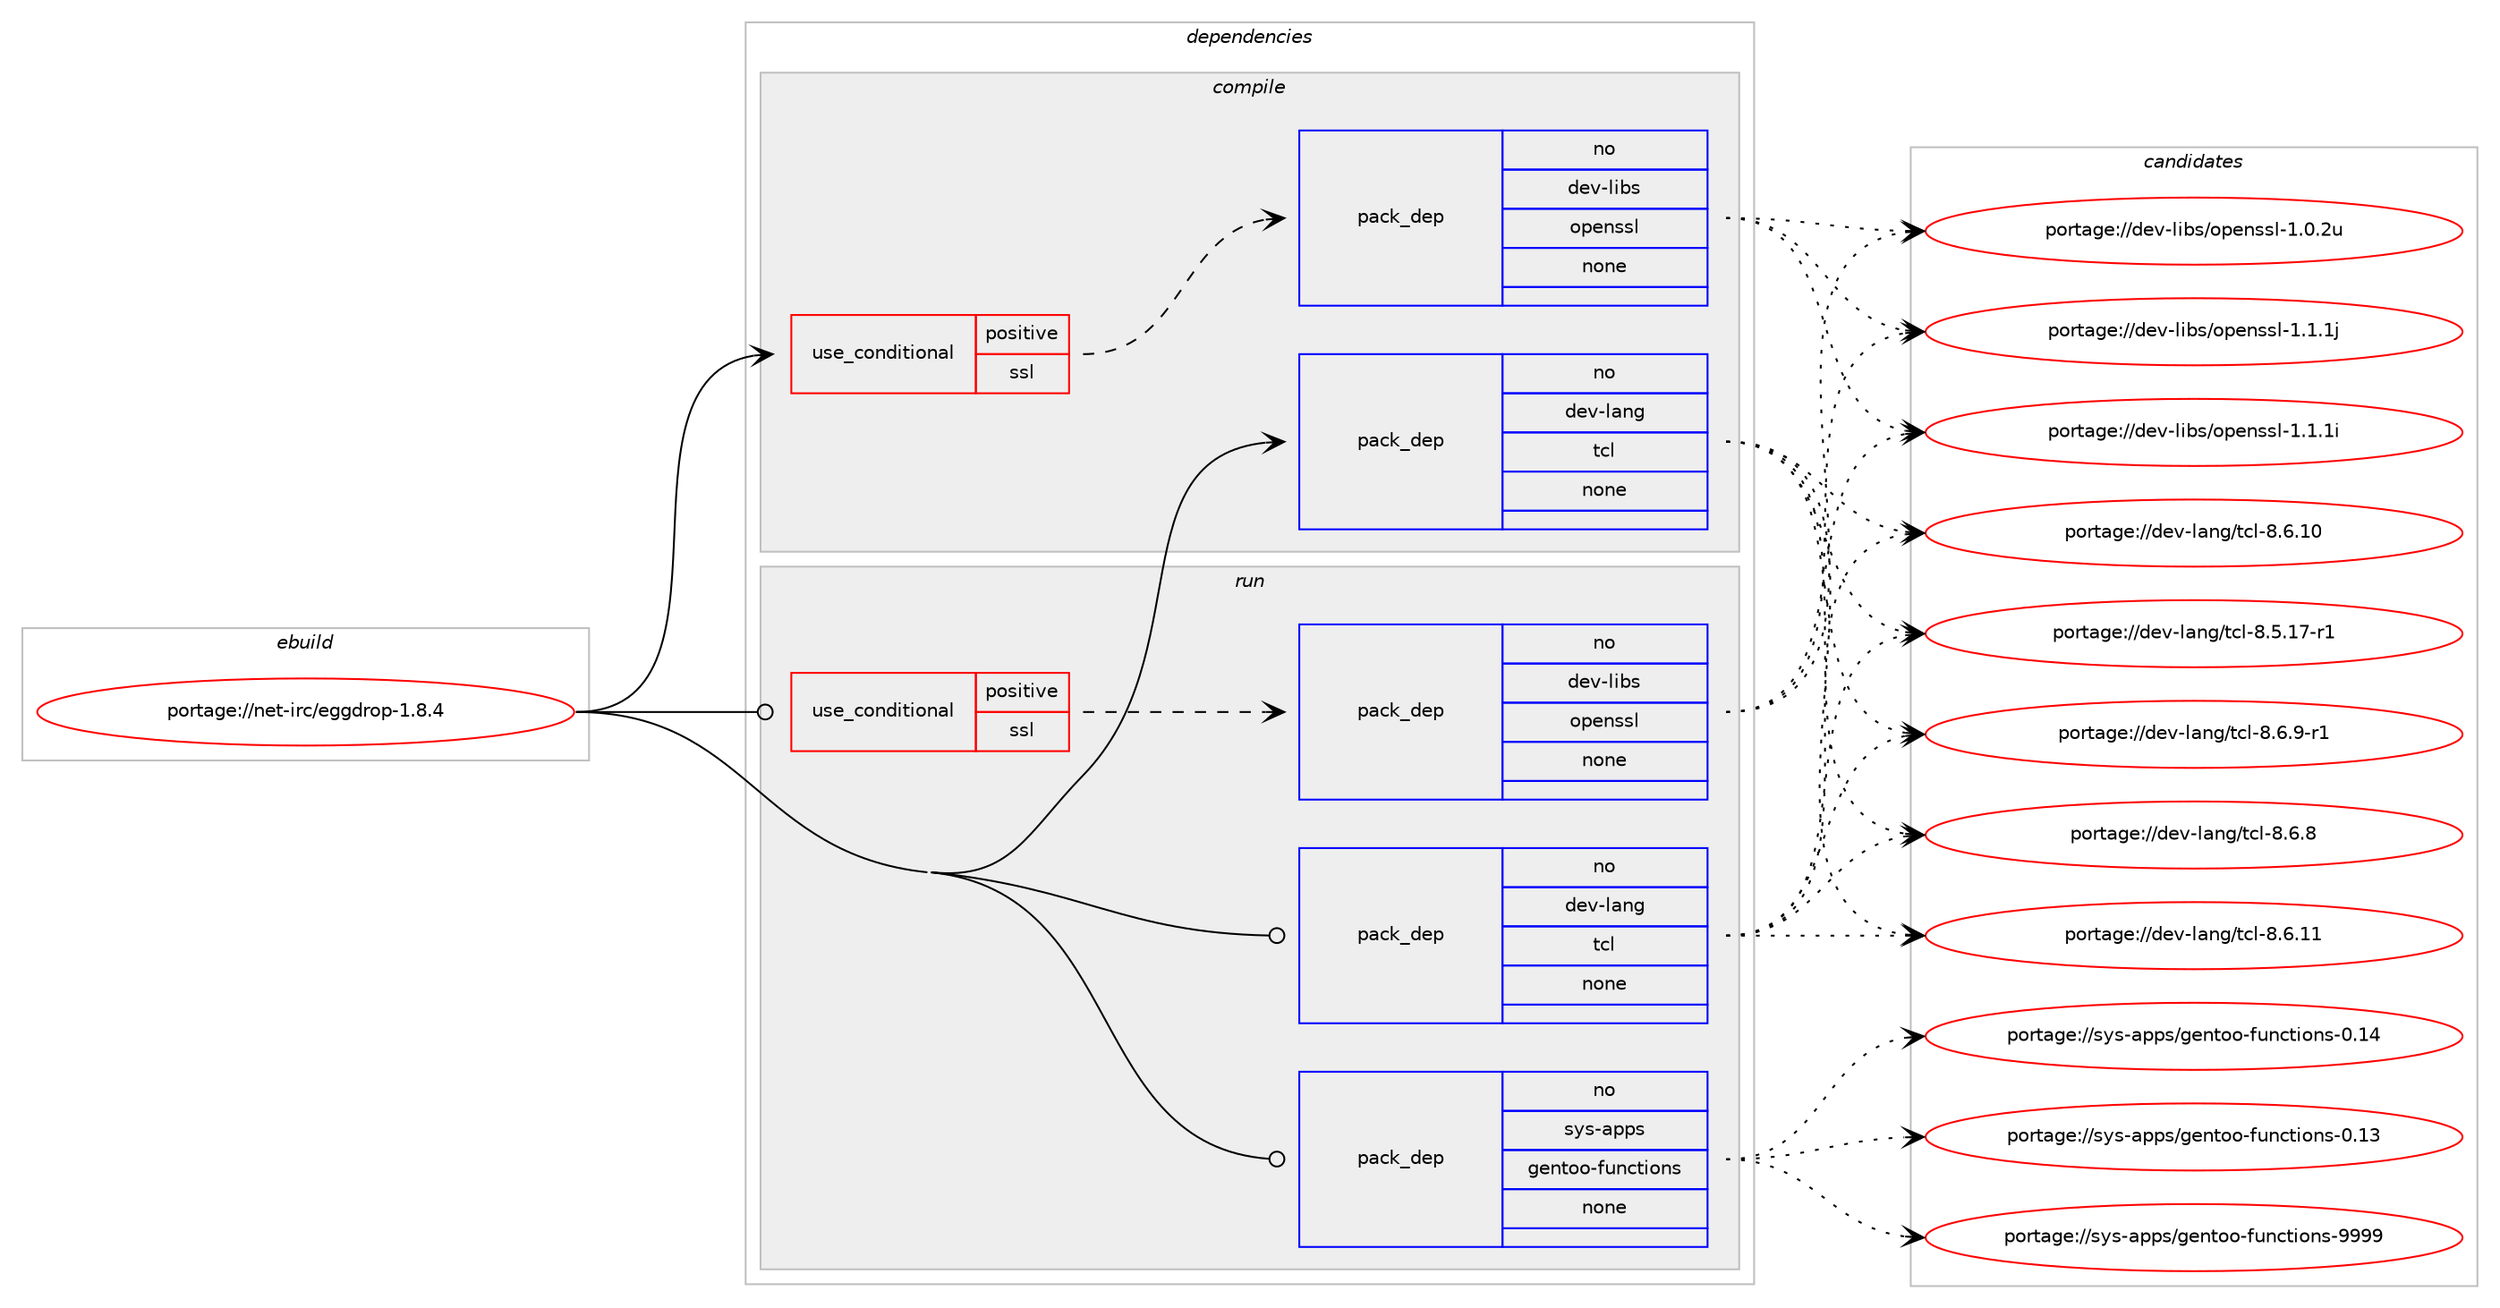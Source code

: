 digraph prolog {

# *************
# Graph options
# *************

newrank=true;
concentrate=true;
compound=true;
graph [rankdir=LR,fontname=Helvetica,fontsize=10,ranksep=1.5];#, ranksep=2.5, nodesep=0.2];
edge  [arrowhead=vee];
node  [fontname=Helvetica,fontsize=10];

# **********
# The ebuild
# **********

subgraph cluster_leftcol {
color=gray;
rank=same;
label=<<i>ebuild</i>>;
id [label="portage://net-irc/eggdrop-1.8.4", color=red, width=4, href="../net-irc/eggdrop-1.8.4.svg"];
}

# ****************
# The dependencies
# ****************

subgraph cluster_midcol {
color=gray;
label=<<i>dependencies</i>>;
subgraph cluster_compile {
fillcolor="#eeeeee";
style=filled;
label=<<i>compile</i>>;
subgraph cond2072 {
dependency8134 [label=<<TABLE BORDER="0" CELLBORDER="1" CELLSPACING="0" CELLPADDING="4"><TR><TD ROWSPAN="3" CELLPADDING="10">use_conditional</TD></TR><TR><TD>positive</TD></TR><TR><TD>ssl</TD></TR></TABLE>>, shape=none, color=red];
subgraph pack5973 {
dependency8135 [label=<<TABLE BORDER="0" CELLBORDER="1" CELLSPACING="0" CELLPADDING="4" WIDTH="220"><TR><TD ROWSPAN="6" CELLPADDING="30">pack_dep</TD></TR><TR><TD WIDTH="110">no</TD></TR><TR><TD>dev-libs</TD></TR><TR><TD>openssl</TD></TR><TR><TD>none</TD></TR><TR><TD></TD></TR></TABLE>>, shape=none, color=blue];
}
dependency8134:e -> dependency8135:w [weight=20,style="dashed",arrowhead="vee"];
}
id:e -> dependency8134:w [weight=20,style="solid",arrowhead="vee"];
subgraph pack5974 {
dependency8136 [label=<<TABLE BORDER="0" CELLBORDER="1" CELLSPACING="0" CELLPADDING="4" WIDTH="220"><TR><TD ROWSPAN="6" CELLPADDING="30">pack_dep</TD></TR><TR><TD WIDTH="110">no</TD></TR><TR><TD>dev-lang</TD></TR><TR><TD>tcl</TD></TR><TR><TD>none</TD></TR><TR><TD></TD></TR></TABLE>>, shape=none, color=blue];
}
id:e -> dependency8136:w [weight=20,style="solid",arrowhead="vee"];
}
subgraph cluster_compileandrun {
fillcolor="#eeeeee";
style=filled;
label=<<i>compile and run</i>>;
}
subgraph cluster_run {
fillcolor="#eeeeee";
style=filled;
label=<<i>run</i>>;
subgraph cond2073 {
dependency8137 [label=<<TABLE BORDER="0" CELLBORDER="1" CELLSPACING="0" CELLPADDING="4"><TR><TD ROWSPAN="3" CELLPADDING="10">use_conditional</TD></TR><TR><TD>positive</TD></TR><TR><TD>ssl</TD></TR></TABLE>>, shape=none, color=red];
subgraph pack5975 {
dependency8138 [label=<<TABLE BORDER="0" CELLBORDER="1" CELLSPACING="0" CELLPADDING="4" WIDTH="220"><TR><TD ROWSPAN="6" CELLPADDING="30">pack_dep</TD></TR><TR><TD WIDTH="110">no</TD></TR><TR><TD>dev-libs</TD></TR><TR><TD>openssl</TD></TR><TR><TD>none</TD></TR><TR><TD></TD></TR></TABLE>>, shape=none, color=blue];
}
dependency8137:e -> dependency8138:w [weight=20,style="dashed",arrowhead="vee"];
}
id:e -> dependency8137:w [weight=20,style="solid",arrowhead="odot"];
subgraph pack5976 {
dependency8139 [label=<<TABLE BORDER="0" CELLBORDER="1" CELLSPACING="0" CELLPADDING="4" WIDTH="220"><TR><TD ROWSPAN="6" CELLPADDING="30">pack_dep</TD></TR><TR><TD WIDTH="110">no</TD></TR><TR><TD>dev-lang</TD></TR><TR><TD>tcl</TD></TR><TR><TD>none</TD></TR><TR><TD></TD></TR></TABLE>>, shape=none, color=blue];
}
id:e -> dependency8139:w [weight=20,style="solid",arrowhead="odot"];
subgraph pack5977 {
dependency8140 [label=<<TABLE BORDER="0" CELLBORDER="1" CELLSPACING="0" CELLPADDING="4" WIDTH="220"><TR><TD ROWSPAN="6" CELLPADDING="30">pack_dep</TD></TR><TR><TD WIDTH="110">no</TD></TR><TR><TD>sys-apps</TD></TR><TR><TD>gentoo-functions</TD></TR><TR><TD>none</TD></TR><TR><TD></TD></TR></TABLE>>, shape=none, color=blue];
}
id:e -> dependency8140:w [weight=20,style="solid",arrowhead="odot"];
}
}

# **************
# The candidates
# **************

subgraph cluster_choices {
rank=same;
color=gray;
label=<<i>candidates</i>>;

subgraph choice5973 {
color=black;
nodesep=1;
choice100101118451081059811547111112101110115115108454946494649106 [label="portage://dev-libs/openssl-1.1.1j", color=red, width=4,href="../dev-libs/openssl-1.1.1j.svg"];
choice100101118451081059811547111112101110115115108454946494649105 [label="portage://dev-libs/openssl-1.1.1i", color=red, width=4,href="../dev-libs/openssl-1.1.1i.svg"];
choice100101118451081059811547111112101110115115108454946484650117 [label="portage://dev-libs/openssl-1.0.2u", color=red, width=4,href="../dev-libs/openssl-1.0.2u.svg"];
dependency8135:e -> choice100101118451081059811547111112101110115115108454946494649106:w [style=dotted,weight="100"];
dependency8135:e -> choice100101118451081059811547111112101110115115108454946494649105:w [style=dotted,weight="100"];
dependency8135:e -> choice100101118451081059811547111112101110115115108454946484650117:w [style=dotted,weight="100"];
}
subgraph choice5974 {
color=black;
nodesep=1;
choice100101118451089711010347116991084556465446574511449 [label="portage://dev-lang/tcl-8.6.9-r1", color=red, width=4,href="../dev-lang/tcl-8.6.9-r1.svg"];
choice10010111845108971101034711699108455646544656 [label="portage://dev-lang/tcl-8.6.8", color=red, width=4,href="../dev-lang/tcl-8.6.8.svg"];
choice1001011184510897110103471169910845564654464949 [label="portage://dev-lang/tcl-8.6.11", color=red, width=4,href="../dev-lang/tcl-8.6.11.svg"];
choice1001011184510897110103471169910845564654464948 [label="portage://dev-lang/tcl-8.6.10", color=red, width=4,href="../dev-lang/tcl-8.6.10.svg"];
choice10010111845108971101034711699108455646534649554511449 [label="portage://dev-lang/tcl-8.5.17-r1", color=red, width=4,href="../dev-lang/tcl-8.5.17-r1.svg"];
dependency8136:e -> choice100101118451089711010347116991084556465446574511449:w [style=dotted,weight="100"];
dependency8136:e -> choice10010111845108971101034711699108455646544656:w [style=dotted,weight="100"];
dependency8136:e -> choice1001011184510897110103471169910845564654464949:w [style=dotted,weight="100"];
dependency8136:e -> choice1001011184510897110103471169910845564654464948:w [style=dotted,weight="100"];
dependency8136:e -> choice10010111845108971101034711699108455646534649554511449:w [style=dotted,weight="100"];
}
subgraph choice5975 {
color=black;
nodesep=1;
choice100101118451081059811547111112101110115115108454946494649106 [label="portage://dev-libs/openssl-1.1.1j", color=red, width=4,href="../dev-libs/openssl-1.1.1j.svg"];
choice100101118451081059811547111112101110115115108454946494649105 [label="portage://dev-libs/openssl-1.1.1i", color=red, width=4,href="../dev-libs/openssl-1.1.1i.svg"];
choice100101118451081059811547111112101110115115108454946484650117 [label="portage://dev-libs/openssl-1.0.2u", color=red, width=4,href="../dev-libs/openssl-1.0.2u.svg"];
dependency8138:e -> choice100101118451081059811547111112101110115115108454946494649106:w [style=dotted,weight="100"];
dependency8138:e -> choice100101118451081059811547111112101110115115108454946494649105:w [style=dotted,weight="100"];
dependency8138:e -> choice100101118451081059811547111112101110115115108454946484650117:w [style=dotted,weight="100"];
}
subgraph choice5976 {
color=black;
nodesep=1;
choice100101118451089711010347116991084556465446574511449 [label="portage://dev-lang/tcl-8.6.9-r1", color=red, width=4,href="../dev-lang/tcl-8.6.9-r1.svg"];
choice10010111845108971101034711699108455646544656 [label="portage://dev-lang/tcl-8.6.8", color=red, width=4,href="../dev-lang/tcl-8.6.8.svg"];
choice1001011184510897110103471169910845564654464949 [label="portage://dev-lang/tcl-8.6.11", color=red, width=4,href="../dev-lang/tcl-8.6.11.svg"];
choice1001011184510897110103471169910845564654464948 [label="portage://dev-lang/tcl-8.6.10", color=red, width=4,href="../dev-lang/tcl-8.6.10.svg"];
choice10010111845108971101034711699108455646534649554511449 [label="portage://dev-lang/tcl-8.5.17-r1", color=red, width=4,href="../dev-lang/tcl-8.5.17-r1.svg"];
dependency8139:e -> choice100101118451089711010347116991084556465446574511449:w [style=dotted,weight="100"];
dependency8139:e -> choice10010111845108971101034711699108455646544656:w [style=dotted,weight="100"];
dependency8139:e -> choice1001011184510897110103471169910845564654464949:w [style=dotted,weight="100"];
dependency8139:e -> choice1001011184510897110103471169910845564654464948:w [style=dotted,weight="100"];
dependency8139:e -> choice10010111845108971101034711699108455646534649554511449:w [style=dotted,weight="100"];
}
subgraph choice5977 {
color=black;
nodesep=1;
choice11512111545971121121154710310111011611111145102117110991161051111101154557575757 [label="portage://sys-apps/gentoo-functions-9999", color=red, width=4,href="../sys-apps/gentoo-functions-9999.svg"];
choice11512111545971121121154710310111011611111145102117110991161051111101154548464952 [label="portage://sys-apps/gentoo-functions-0.14", color=red, width=4,href="../sys-apps/gentoo-functions-0.14.svg"];
choice11512111545971121121154710310111011611111145102117110991161051111101154548464951 [label="portage://sys-apps/gentoo-functions-0.13", color=red, width=4,href="../sys-apps/gentoo-functions-0.13.svg"];
dependency8140:e -> choice11512111545971121121154710310111011611111145102117110991161051111101154557575757:w [style=dotted,weight="100"];
dependency8140:e -> choice11512111545971121121154710310111011611111145102117110991161051111101154548464952:w [style=dotted,weight="100"];
dependency8140:e -> choice11512111545971121121154710310111011611111145102117110991161051111101154548464951:w [style=dotted,weight="100"];
}
}

}

